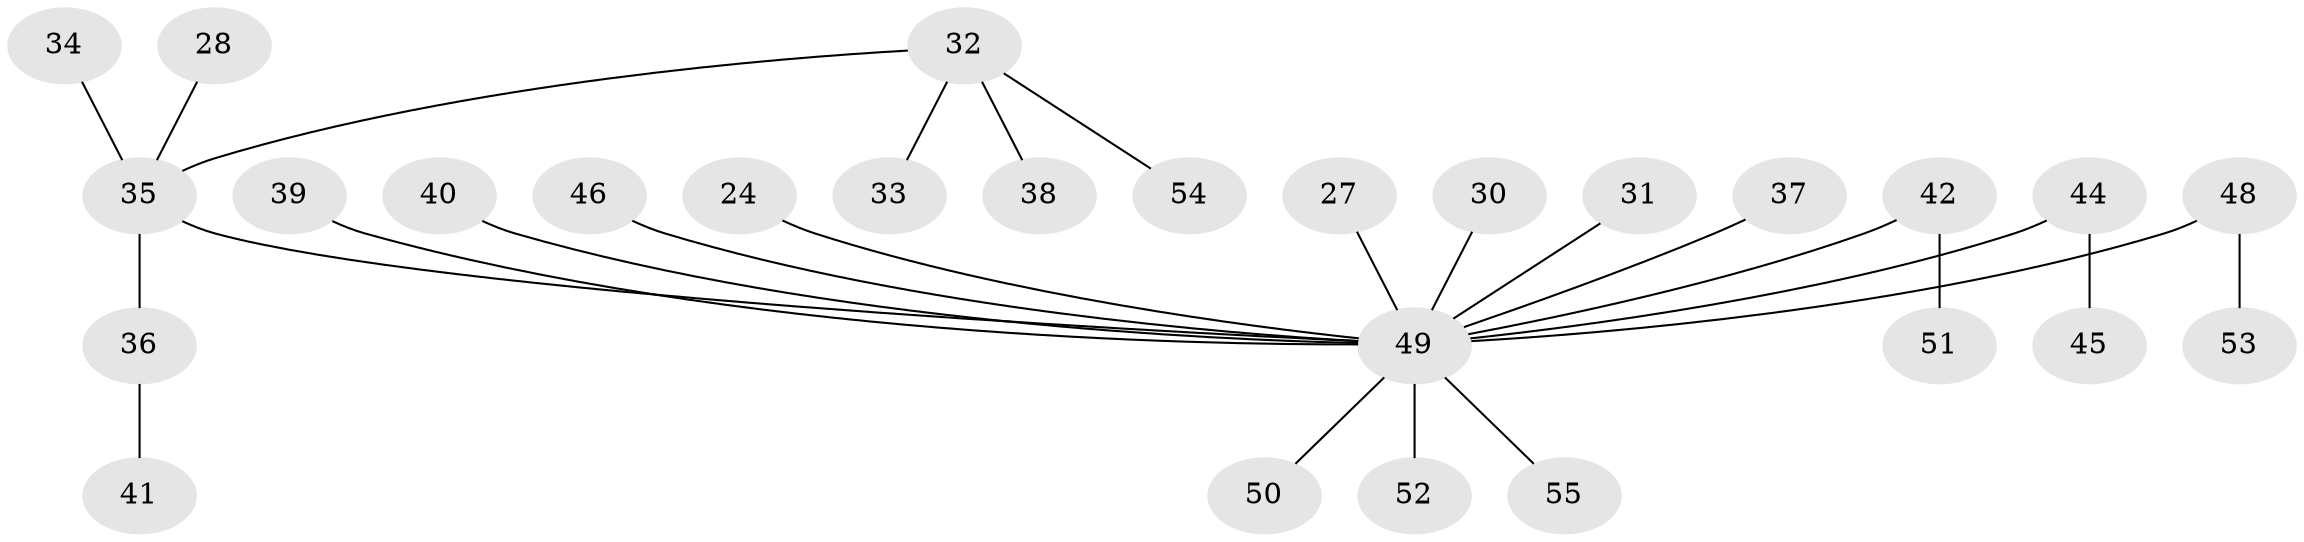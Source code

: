// original degree distribution, {4: 0.07272727272727272, 3: 0.12727272727272726, 5: 0.05454545454545454, 2: 0.2727272727272727, 1: 0.4727272727272727}
// Generated by graph-tools (version 1.1) at 2025/53/03/09/25 04:53:09]
// undirected, 27 vertices, 26 edges
graph export_dot {
graph [start="1"]
  node [color=gray90,style=filled];
  24;
  27;
  28;
  30;
  31;
  32 [super="+10+13"];
  33;
  34;
  35 [super="+26+21"];
  36;
  37;
  38;
  39;
  40;
  41;
  42;
  44;
  45;
  46;
  48 [super="+8+43+47"];
  49 [super="+17+29+16+18+20"];
  50;
  51;
  52;
  53;
  54;
  55;
  24 -- 49;
  27 -- 49;
  28 -- 35;
  30 -- 49;
  31 -- 49;
  32 -- 33;
  32 -- 54;
  32 -- 38;
  32 -- 35;
  34 -- 35;
  35 -- 49;
  35 -- 36;
  36 -- 41;
  37 -- 49;
  39 -- 49;
  40 -- 49;
  42 -- 51;
  42 -- 49;
  44 -- 45;
  44 -- 49;
  46 -- 49;
  48 -- 53;
  48 -- 49;
  49 -- 50;
  49 -- 55;
  49 -- 52;
}
